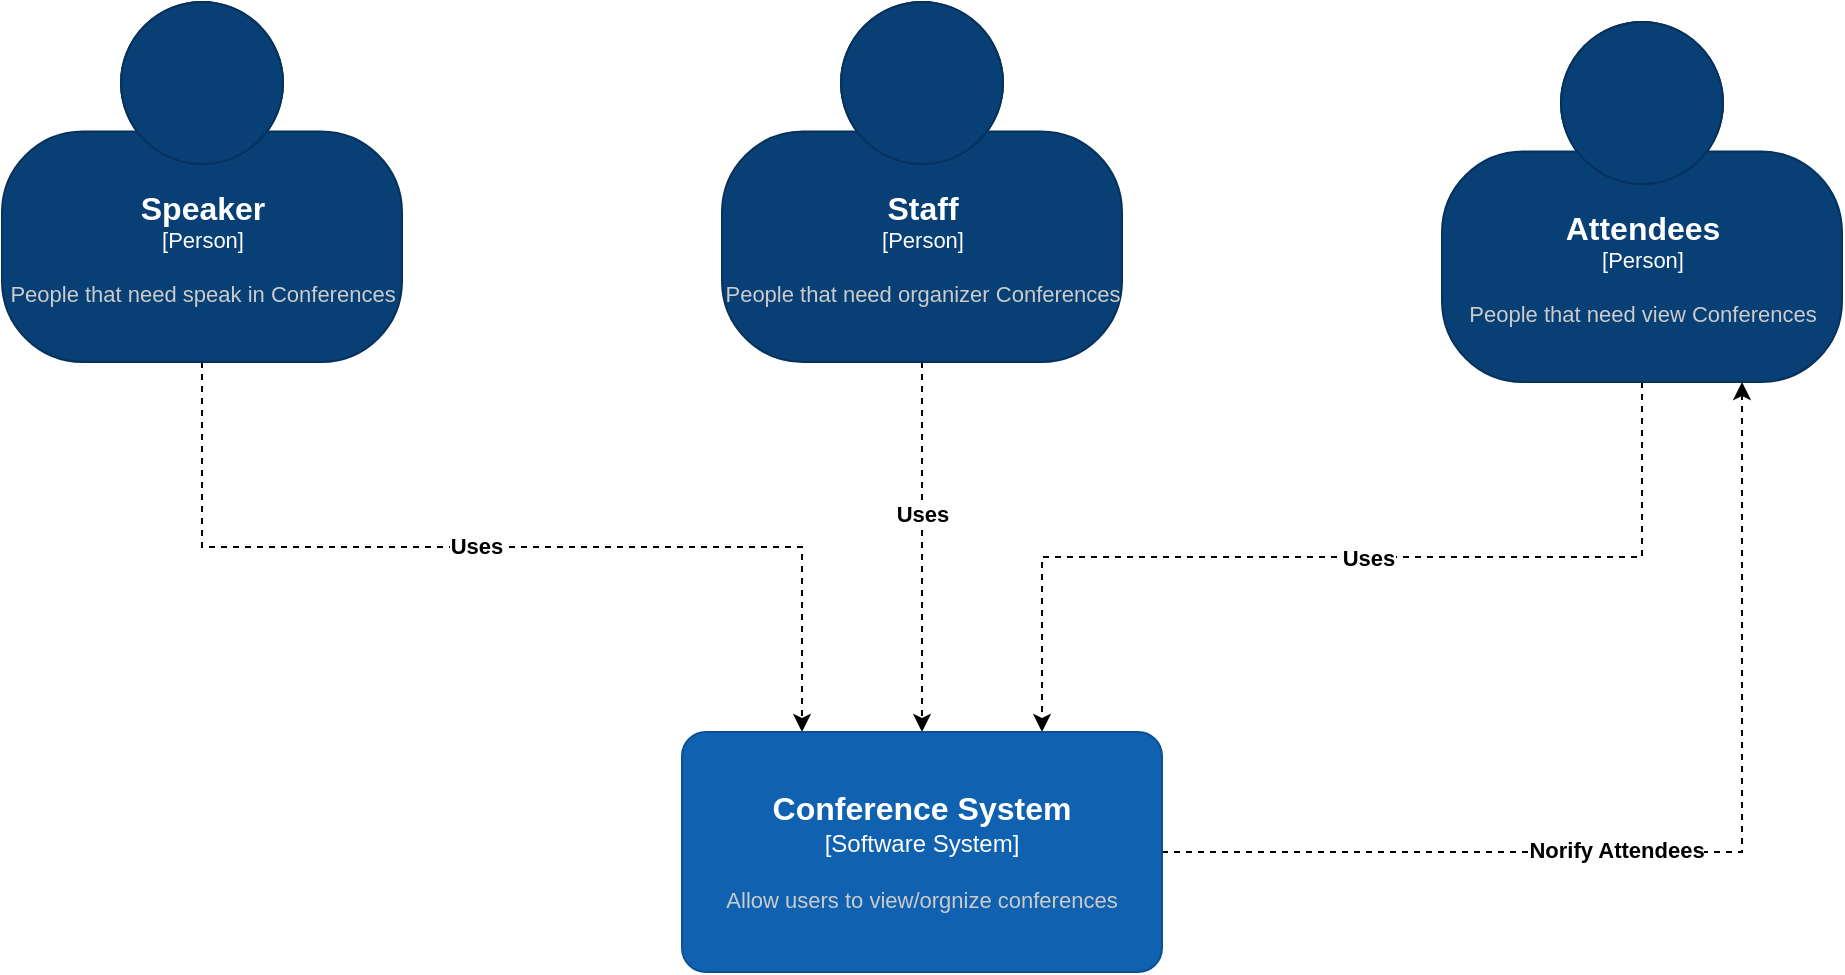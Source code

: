 <mxfile version="16.0.2" type="device" pages="5"><diagram id="4AdokF3TDslygBGq0Inj" name="C4 - Level 1 "><mxGraphModel dx="1102" dy="865" grid="1" gridSize="10" guides="1" tooltips="1" connect="1" arrows="1" fold="1" page="1" pageScale="1" pageWidth="827" pageHeight="1169" math="0" shadow="0"><root><mxCell id="znm8KyyV4-A9uPfl98YP-0"/><mxCell id="znm8KyyV4-A9uPfl98YP-1" parent="znm8KyyV4-A9uPfl98YP-0"/><mxCell id="6axEw0esQsERAtCTthF1-5" style="edgeStyle=orthogonalEdgeStyle;rounded=0;orthogonalLoop=1;jettySize=auto;html=1;exitX=0.5;exitY=1;exitDx=0;exitDy=0;exitPerimeter=0;entryX=0.25;entryY=0;entryDx=0;entryDy=0;entryPerimeter=0;dashed=1;" parent="znm8KyyV4-A9uPfl98YP-1" source="6axEw0esQsERAtCTthF1-0" target="6axEw0esQsERAtCTthF1-4" edge="1"><mxGeometry relative="1" as="geometry"/></mxCell><mxCell id="6axEw0esQsERAtCTthF1-11" value="Uses" style="edgeLabel;html=1;align=center;verticalAlign=middle;resizable=0;points=[];fontStyle=1" parent="6axEw0esQsERAtCTthF1-5" vertex="1" connectable="0"><mxGeometry x="-0.054" y="2" relative="1" as="geometry"><mxPoint y="1" as="offset"/></mxGeometry></mxCell><object placeholders="1" c4Name="Speaker" c4Type="Person" c4Description="People that need speak in Conferences" label="&lt;font style=&quot;font-size: 16px&quot;&gt;&lt;b&gt;%c4Name%&lt;/b&gt;&lt;/font&gt;&lt;div&gt;[%c4Type%]&lt;/div&gt;&lt;br&gt;&lt;div&gt;&lt;font style=&quot;font-size: 11px&quot;&gt;&lt;font color=&quot;#cccccc&quot;&gt;%c4Description%&lt;/font&gt;&lt;/div&gt;" id="6axEw0esQsERAtCTthF1-0"><mxCell style="html=1;fontSize=11;dashed=0;whitespace=wrap;fillColor=#083F75;strokeColor=#06315C;fontColor=#ffffff;shape=mxgraph.c4.person2;align=center;metaEdit=1;points=[[0.5,0,0],[1,0.5,0],[1,0.75,0],[0.75,1,0],[0.5,1,0],[0.25,1,0],[0,0.75,0],[0,0.5,0]];resizable=0;" parent="znm8KyyV4-A9uPfl98YP-1" vertex="1"><mxGeometry x="40" y="220" width="200" height="180" as="geometry"/></mxCell></object><mxCell id="6axEw0esQsERAtCTthF1-8" style="edgeStyle=orthogonalEdgeStyle;rounded=0;orthogonalLoop=1;jettySize=auto;html=1;exitX=0.5;exitY=1;exitDx=0;exitDy=0;exitPerimeter=0;dashed=1;" parent="znm8KyyV4-A9uPfl98YP-1" source="6axEw0esQsERAtCTthF1-1" target="6axEw0esQsERAtCTthF1-4" edge="1"><mxGeometry relative="1" as="geometry"/></mxCell><mxCell id="6axEw0esQsERAtCTthF1-12" value="Uses" style="edgeLabel;html=1;align=center;verticalAlign=middle;resizable=0;points=[];fontStyle=1" parent="6axEw0esQsERAtCTthF1-8" vertex="1" connectable="0"><mxGeometry x="-0.178" relative="1" as="geometry"><mxPoint as="offset"/></mxGeometry></mxCell><object placeholders="1" c4Name="Staff" c4Type="Person" c4Description="People that need organizer Conferences" label="&lt;font style=&quot;font-size: 16px&quot;&gt;&lt;b&gt;%c4Name%&lt;/b&gt;&lt;/font&gt;&lt;div&gt;[%c4Type%]&lt;/div&gt;&lt;br&gt;&lt;div&gt;&lt;font style=&quot;font-size: 11px&quot;&gt;&lt;font color=&quot;#cccccc&quot;&gt;%c4Description%&lt;/font&gt;&lt;/div&gt;" id="6axEw0esQsERAtCTthF1-1"><mxCell style="html=1;fontSize=11;dashed=0;whitespace=wrap;fillColor=#083F75;strokeColor=#06315C;fontColor=#ffffff;shape=mxgraph.c4.person2;align=center;metaEdit=1;points=[[0.5,0,0],[1,0.5,0],[1,0.75,0],[0.75,1,0],[0.5,1,0],[0.25,1,0],[0,0.75,0],[0,0.5,0]];resizable=0;" parent="znm8KyyV4-A9uPfl98YP-1" vertex="1"><mxGeometry x="400" y="220" width="200" height="180" as="geometry"/></mxCell></object><mxCell id="6axEw0esQsERAtCTthF1-9" style="edgeStyle=orthogonalEdgeStyle;rounded=0;orthogonalLoop=1;jettySize=auto;html=1;exitX=0.5;exitY=1;exitDx=0;exitDy=0;exitPerimeter=0;entryX=0.75;entryY=0;entryDx=0;entryDy=0;entryPerimeter=0;dashed=1;" parent="znm8KyyV4-A9uPfl98YP-1" source="6axEw0esQsERAtCTthF1-2" target="6axEw0esQsERAtCTthF1-4" edge="1"><mxGeometry relative="1" as="geometry"/></mxCell><mxCell id="6axEw0esQsERAtCTthF1-13" value="Uses" style="edgeLabel;html=1;align=center;verticalAlign=middle;resizable=0;points=[];fontStyle=1" parent="6axEw0esQsERAtCTthF1-9" vertex="1" connectable="0"><mxGeometry x="-0.051" relative="1" as="geometry"><mxPoint x="1" as="offset"/></mxGeometry></mxCell><object placeholders="1" c4Name="Attendees" c4Type="Person" c4Description="People that need view Conferences" label="&lt;font style=&quot;font-size: 16px&quot;&gt;&lt;b&gt;%c4Name%&lt;/b&gt;&lt;/font&gt;&lt;div&gt;[%c4Type%]&lt;/div&gt;&lt;br&gt;&lt;div&gt;&lt;font style=&quot;font-size: 11px&quot;&gt;&lt;font color=&quot;#cccccc&quot;&gt;%c4Description%&lt;/font&gt;&lt;/div&gt;" id="6axEw0esQsERAtCTthF1-2"><mxCell style="html=1;fontSize=11;dashed=0;whitespace=wrap;fillColor=#083F75;strokeColor=#06315C;fontColor=#ffffff;shape=mxgraph.c4.person2;align=center;metaEdit=1;points=[[0.5,0,0],[1,0.5,0],[1,0.75,0],[0.75,1,0],[0.5,1,0],[0.25,1,0],[0,0.75,0],[0,0.5,0]];resizable=0;" parent="znm8KyyV4-A9uPfl98YP-1" vertex="1"><mxGeometry x="760" y="230" width="200" height="180" as="geometry"/></mxCell></object><mxCell id="6axEw0esQsERAtCTthF1-10" style="edgeStyle=orthogonalEdgeStyle;rounded=0;orthogonalLoop=1;jettySize=auto;html=1;exitX=1;exitY=0.5;exitDx=0;exitDy=0;exitPerimeter=0;entryX=0.75;entryY=1;entryDx=0;entryDy=0;entryPerimeter=0;dashed=1;" parent="znm8KyyV4-A9uPfl98YP-1" source="6axEw0esQsERAtCTthF1-4" target="6axEw0esQsERAtCTthF1-2" edge="1"><mxGeometry relative="1" as="geometry"/></mxCell><mxCell id="6axEw0esQsERAtCTthF1-14" value="Norify Attendees" style="edgeLabel;html=1;align=center;verticalAlign=middle;resizable=0;points=[];fontStyle=1" parent="6axEw0esQsERAtCTthF1-10" vertex="1" connectable="0"><mxGeometry x="-0.135" y="1" relative="1" as="geometry"><mxPoint as="offset"/></mxGeometry></mxCell><object placeholders="1" c4Name="Conference System" c4Type="Software System" c4Description="Allow users to view/orgnize conferences" label="&lt;font style=&quot;font-size: 16px&quot;&gt;&lt;b&gt;%c4Name%&lt;/b&gt;&lt;/font&gt;&lt;div&gt;[%c4Type%]&lt;/div&gt;&lt;br&gt;&lt;div&gt;&lt;font style=&quot;font-size: 11px&quot;&gt;&lt;font color=&quot;#cccccc&quot;&gt;%c4Description%&lt;/font&gt;&lt;/div&gt;" id="6axEw0esQsERAtCTthF1-4"><mxCell style="rounded=1;whiteSpace=wrap;html=1;labelBackgroundColor=none;fillColor=#1061B0;fontColor=#ffffff;align=center;arcSize=10;strokeColor=#0D5091;metaEdit=1;resizable=0;points=[[0.25,0,0],[0.5,0,0],[0.75,0,0],[1,0.25,0],[1,0.5,0],[1,0.75,0],[0.75,1,0],[0.5,1,0],[0.25,1,0],[0,0.75,0],[0,0.5,0],[0,0.25,0]];" parent="znm8KyyV4-A9uPfl98YP-1" vertex="1"><mxGeometry x="380" y="585" width="240" height="120" as="geometry"/></mxCell></object></root></mxGraphModel></diagram><diagram id="l71dgSFPm-ij-nKy4Kc7" name="C4 - Level 2 with Gateway"><mxGraphModel dx="2062" dy="865" grid="1" gridSize="10" guides="1" tooltips="1" connect="1" arrows="1" fold="1" page="1" pageScale="1" pageWidth="827" pageHeight="1169" math="0" shadow="0"><root><mxCell id="0"/><mxCell id="1" parent="0"/><mxCell id="2gHyDHBT_Pqjxu8x2CEv-11" style="edgeStyle=orthogonalEdgeStyle;rounded=0;orthogonalLoop=1;jettySize=auto;html=1;exitX=0.5;exitY=1;exitDx=0;exitDy=0;exitPerimeter=0;entryX=0.25;entryY=0;entryDx=0;entryDy=0;entryPerimeter=0;dashed=1;" parent="1" source="nj-p-scMKYCvx6ZQH3mN-1" target="2gHyDHBT_Pqjxu8x2CEv-7" edge="1"><mxGeometry relative="1" as="geometry"><Array as="points"><mxPoint x="140" y="440"/><mxPoint x="250" y="440"/></Array></mxGeometry></mxCell><mxCell id="2gHyDHBT_Pqjxu8x2CEv-16" value="Uses - CRUD talks" style="edgeLabel;html=1;align=center;verticalAlign=middle;resizable=0;points=[];" parent="2gHyDHBT_Pqjxu8x2CEv-11" vertex="1" connectable="0"><mxGeometry x="-0.245" y="2" relative="1" as="geometry"><mxPoint as="offset"/></mxGeometry></mxCell><object placeholders="1" c4Name="Speaker" c4Type="Person" c4Description="People that need speak in Conferences" label="&lt;font style=&quot;font-size: 16px&quot;&gt;&lt;b&gt;%c4Name%&lt;/b&gt;&lt;/font&gt;&lt;div&gt;[%c4Type%]&lt;/div&gt;&lt;br&gt;&lt;div&gt;&lt;font style=&quot;font-size: 11px&quot;&gt;&lt;font color=&quot;#cccccc&quot;&gt;%c4Description%&lt;/font&gt;&lt;/div&gt;" id="nj-p-scMKYCvx6ZQH3mN-1"><mxCell style="html=1;fontSize=11;dashed=0;whitespace=wrap;fillColor=#083F75;strokeColor=#06315C;fontColor=#ffffff;shape=mxgraph.c4.person2;align=center;metaEdit=1;points=[[0.5,0,0],[1,0.5,0],[1,0.75,0],[0.75,1,0],[0.5,1,0],[0.25,1,0],[0,0.75,0],[0,0.5,0]];resizable=0;" parent="1" vertex="1"><mxGeometry x="40" y="220" width="200" height="180" as="geometry"/></mxCell></object><mxCell id="2gHyDHBT_Pqjxu8x2CEv-15" style="edgeStyle=orthogonalEdgeStyle;rounded=0;orthogonalLoop=1;jettySize=auto;html=1;exitX=0.5;exitY=1;exitDx=0;exitDy=0;exitPerimeter=0;entryX=0.5;entryY=0;entryDx=0;entryDy=0;entryPerimeter=0;dashed=1;" parent="1" source="mEvUSbQw0l36Q9-ljXYv-2" target="2gHyDHBT_Pqjxu8x2CEv-7" edge="1"><mxGeometry relative="1" as="geometry"><Array as="points"><mxPoint x="500" y="440"/><mxPoint x="310" y="440"/></Array></mxGeometry></mxCell><mxCell id="2gHyDHBT_Pqjxu8x2CEv-18" value="Uses - Notiffy schedule changes&amp;nbsp;" style="edgeLabel;html=1;align=center;verticalAlign=middle;resizable=0;points=[];" parent="2gHyDHBT_Pqjxu8x2CEv-15" vertex="1" connectable="0"><mxGeometry x="-0.066" y="-1" relative="1" as="geometry"><mxPoint as="offset"/></mxGeometry></mxCell><object placeholders="1" c4Name="Staff" c4Type="Person" c4Description="People that need organizer Conferences" label="&lt;font style=&quot;font-size: 16px&quot;&gt;&lt;b&gt;%c4Name%&lt;/b&gt;&lt;/font&gt;&lt;div&gt;[%c4Type%]&lt;/div&gt;&lt;br&gt;&lt;div&gt;&lt;font style=&quot;font-size: 11px&quot;&gt;&lt;font color=&quot;#cccccc&quot;&gt;%c4Description%&lt;/font&gt;&lt;/div&gt;" id="mEvUSbQw0l36Q9-ljXYv-2"><mxCell style="html=1;fontSize=11;dashed=0;whitespace=wrap;fillColor=#083F75;strokeColor=#06315C;fontColor=#ffffff;shape=mxgraph.c4.person2;align=center;metaEdit=1;points=[[0.5,0,0],[1,0.5,0],[1,0.75,0],[0.75,1,0],[0.5,1,0],[0.25,1,0],[0,0.75,0],[0,0.5,0]];resizable=0;" parent="1" vertex="1"><mxGeometry x="400" y="220" width="200" height="180" as="geometry"/></mxCell></object><mxCell id="2gHyDHBT_Pqjxu8x2CEv-21" style="edgeStyle=orthogonalEdgeStyle;rounded=0;orthogonalLoop=1;jettySize=auto;html=1;exitX=0.25;exitY=1;exitDx=0;exitDy=0;exitPerimeter=0;entryX=0.75;entryY=0;entryDx=0;entryDy=0;entryPerimeter=0;dashed=1;" parent="1" source="mEvUSbQw0l36Q9-ljXYv-3" target="2gHyDHBT_Pqjxu8x2CEv-7" edge="1"><mxGeometry relative="1" as="geometry"><Array as="points"><mxPoint x="770" y="450"/><mxPoint x="370" y="450"/></Array></mxGeometry></mxCell><mxCell id="2gHyDHBT_Pqjxu8x2CEv-22" value="Uses - Vote up/down&lt;br&gt;Evaluate System" style="edgeLabel;html=1;align=center;verticalAlign=middle;resizable=0;points=[];" parent="2gHyDHBT_Pqjxu8x2CEv-21" vertex="1" connectable="0"><mxGeometry x="-0.067" y="-1" relative="1" as="geometry"><mxPoint as="offset"/></mxGeometry></mxCell><mxCell id="2gHyDHBT_Pqjxu8x2CEv-23" style="edgeStyle=orthogonalEdgeStyle;rounded=0;orthogonalLoop=1;jettySize=auto;html=1;exitX=0.5;exitY=1;exitDx=0;exitDy=0;exitPerimeter=0;dashed=1;strokeColor=#FF0000;entryX=0.5;entryY=0;entryDx=0;entryDy=0;entryPerimeter=0;" parent="1" source="mEvUSbQw0l36Q9-ljXYv-3" target="2gHyDHBT_Pqjxu8x2CEv-9" edge="1"><mxGeometry relative="1" as="geometry"><Array as="points"><mxPoint x="820" y="460"/><mxPoint x="790" y="460"/></Array></mxGeometry></mxCell><mxCell id="2gHyDHBT_Pqjxu8x2CEv-40" value="&lt;div&gt;Uses - Vote up/down&lt;/div&gt;&lt;div&gt;Evaluate System&lt;/div&gt;" style="edgeLabel;html=1;align=center;verticalAlign=middle;resizable=0;points=[];" parent="2gHyDHBT_Pqjxu8x2CEv-23" vertex="1" connectable="0"><mxGeometry x="-0.221" y="1" relative="1" as="geometry"><mxPoint as="offset"/></mxGeometry></mxCell><object placeholders="1" c4Name="Attendees" c4Type="Person" c4Description="People that need view Conferences" label="&lt;font style=&quot;font-size: 16px&quot;&gt;&lt;b&gt;%c4Name%&lt;/b&gt;&lt;/font&gt;&lt;div&gt;[%c4Type%]&lt;/div&gt;&lt;br&gt;&lt;div&gt;&lt;font style=&quot;font-size: 11px&quot;&gt;&lt;font color=&quot;#cccccc&quot;&gt;%c4Description%&lt;/font&gt;&lt;/div&gt;" id="mEvUSbQw0l36Q9-ljXYv-3"><mxCell style="html=1;fontSize=11;dashed=0;whitespace=wrap;fillColor=#083F75;strokeColor=#06315C;fontColor=#ffffff;shape=mxgraph.c4.person2;align=center;metaEdit=1;points=[[0.5,0,0],[1,0.5,0],[1,0.75,0],[0.75,1,0],[0.5,1,0],[0.25,1,0],[0,0.75,0],[0,0.5,0]];resizable=0;" parent="1" vertex="1"><mxGeometry x="720" y="220" width="200" height="180" as="geometry"/></mxCell></object><object placeholders="1" c4Name="All Stuff, No Cruft" c4Type="SystemScopeBoundary" c4Application="Software System" label="&lt;font style=&quot;font-size: 16px&quot;&gt;&lt;b&gt;&lt;div style=&quot;text-align: left&quot;&gt;%c4Name%&lt;/div&gt;&lt;/b&gt;&lt;/font&gt;&lt;div style=&quot;text-align: left&quot;&gt;[%c4Application%]&lt;/div&gt;" id="2gHyDHBT_Pqjxu8x2CEv-3"><mxCell style="rounded=1;fontSize=11;whiteSpace=wrap;html=1;dashed=1;arcSize=20;fillColor=none;strokeColor=#666666;fontColor=#333333;labelBackgroundColor=none;align=left;verticalAlign=bottom;labelBorderColor=none;spacingTop=0;spacing=10;dashPattern=8 4;metaEdit=1;rotatable=0;perimeter=rectanglePerimeter;noLabel=0;labelPadding=0;allowArrows=0;connectable=0;expand=0;recursiveResize=0;editable=1;pointerEvents=0;absoluteArcSize=1;points=[[0.25,0,0],[0.5,0,0],[0.75,0,0],[1,0.25,0],[1,0.5,0],[1,0.75,0],[0.75,1,0],[0.5,1,0],[0.25,1,0],[0,0.75,0],[0,0.5,0],[0,0.25,0]];" parent="1" vertex="1"><mxGeometry x="20" y="480" width="1040" height="600" as="geometry"/></mxCell></object><mxCell id="2gHyDHBT_Pqjxu8x2CEv-25" style="edgeStyle=orthogonalEdgeStyle;rounded=0;orthogonalLoop=1;jettySize=auto;html=1;exitX=0.5;exitY=1;exitDx=0;exitDy=0;exitPerimeter=0;entryX=0.279;entryY=0;entryDx=0;entryDy=0;entryPerimeter=0;" parent="1" source="2gHyDHBT_Pqjxu8x2CEv-7" target="2gHyDHBT_Pqjxu8x2CEv-8" edge="1"><mxGeometry relative="1" as="geometry"/></mxCell><mxCell id="2gHyDHBT_Pqjxu8x2CEv-27" value="Rest - All Operations" style="edgeLabel;html=1;align=center;verticalAlign=middle;resizable=0;points=[];" parent="2gHyDHBT_Pqjxu8x2CEv-25" vertex="1" connectable="0"><mxGeometry x="-0.192" relative="1" as="geometry"><mxPoint as="offset"/></mxGeometry></mxCell><object placeholders="1" c4Name="Web Application" c4Type="Container" c4Technology="React" c4Description="Provides all of Conference functionality to customers via their web browser" label="&lt;font style=&quot;font-size: 16px&quot;&gt;&lt;b&gt;%c4Name%&lt;/b&gt;&lt;/font&gt;&lt;div&gt;[%c4Type%: %c4Technology%]&lt;/div&gt;&lt;br&gt;&lt;div&gt;&lt;font style=&quot;font-size: 11px&quot;&gt;&lt;font color=&quot;#E6E6E6&quot;&gt;%c4Description%&lt;/font&gt;&lt;/div&gt;" id="2gHyDHBT_Pqjxu8x2CEv-7"><mxCell style="rounded=1;whiteSpace=wrap;html=1;fontSize=11;labelBackgroundColor=none;fillColor=#23A2D9;fontColor=#ffffff;align=center;arcSize=10;strokeColor=#0E7DAD;metaEdit=1;resizable=0;points=[[0.25,0,0],[0.5,0,0],[0.75,0,0],[1,0.25,0],[1,0.5,0],[1,0.75,0],[0.75,1,0],[0.5,1,0],[0.25,1,0],[0,0.75,0],[0,0.5,0],[0,0.25,0]];" parent="1" vertex="1"><mxGeometry x="190" y="525" width="240" height="120" as="geometry"/></mxCell></object><mxCell id="nFoJSCAmbromeHhkvX39-2" style="edgeStyle=orthogonalEdgeStyle;rounded=0;orthogonalLoop=1;jettySize=auto;html=1;exitX=0.5;exitY=1;exitDx=0;exitDy=0;exitPerimeter=0;entryX=0.5;entryY=0;entryDx=0;entryDy=0;entryPerimeter=0;" edge="1" parent="1" source="2gHyDHBT_Pqjxu8x2CEv-8" target="nFoJSCAmbromeHhkvX39-1"><mxGeometry relative="1" as="geometry"/></mxCell><object placeholders="1" c4Name="API Gateway - Sensedia" c4Type="Container" c4Technology="API - Java SpringBoot" c4Description="Back for front application to provide resources to front-end applications" label="&lt;font style=&quot;font-size: 16px&quot;&gt;&lt;b&gt;%c4Name%&lt;/b&gt;&lt;/font&gt;&lt;div&gt;[%c4Type%: %c4Technology%]&lt;/div&gt;&lt;br&gt;&lt;div&gt;&lt;font style=&quot;font-size: 11px&quot;&gt;&lt;font color=&quot;#E6E6E6&quot;&gt;%c4Description%&lt;/font&gt;&lt;/div&gt;" id="2gHyDHBT_Pqjxu8x2CEv-8"><mxCell style="rounded=1;whiteSpace=wrap;html=1;fontSize=11;labelBackgroundColor=none;fillColor=#23A2D9;fontColor=#ffffff;align=center;arcSize=10;strokeColor=#0E7DAD;metaEdit=1;resizable=0;points=[[0.25,0,0],[0.5,0,0],[0.75,0,0],[1,0.25,0],[1,0.5,0],[1,0.75,0],[0.75,1,0],[0.5,1,0],[0.25,1,0],[0,0.75,0],[0,0.5,0],[0,0.25,0]];" parent="1" vertex="1"><mxGeometry x="390" y="710" width="240" height="120" as="geometry"/></mxCell></object><mxCell id="2gHyDHBT_Pqjxu8x2CEv-33" value="Rest - Limited Operations" style="edgeStyle=orthogonalEdgeStyle;rounded=0;orthogonalLoop=1;jettySize=auto;html=1;exitX=0.5;exitY=1;exitDx=0;exitDy=0;exitPerimeter=0;entryX=0.75;entryY=0;entryDx=0;entryDy=0;entryPerimeter=0;strokeColor=#FF0000;" parent="1" source="2gHyDHBT_Pqjxu8x2CEv-9" target="2gHyDHBT_Pqjxu8x2CEv-8" edge="1"><mxGeometry relative="1" as="geometry"><mxPoint x="750" y="700" as="targetPoint"/></mxGeometry></mxCell><object placeholders="1" c4Name="Mobile App" c4Type="Container" c4Technology="Xamarin" c4Description="Provides a limited subset of Conference functionality to customers via their mobile device" label="&lt;font style=&quot;font-size: 16px&quot;&gt;&lt;b&gt;%c4Name%&lt;/b&gt;&lt;/font&gt;&lt;div&gt;[%c4Type%: %c4Technology%]&lt;/div&gt;&lt;br&gt;&lt;div&gt;&lt;font style=&quot;font-size: 11px&quot;&gt;&lt;font color=&quot;#E6E6E6&quot;&gt;%c4Description%&lt;/font&gt;&lt;/div&gt;" id="2gHyDHBT_Pqjxu8x2CEv-9"><mxCell style="rounded=1;whiteSpace=wrap;html=1;fontSize=11;labelBackgroundColor=none;fillColor=#23A2D9;fontColor=#ffffff;align=center;arcSize=10;strokeColor=#0E7DAD;metaEdit=1;resizable=0;points=[[0.25,0,0],[0.5,0,0],[0.75,0,0],[1,0.25,0],[1,0.5,0],[1,0.75,0],[0.75,1,0],[0.5,1,0],[0.25,1,0],[0,0.75,0],[0,0.5,0],[0,0.25,0]];" parent="1" vertex="1"><mxGeometry x="670" y="530" width="240" height="120" as="geometry"/></mxCell></object><mxCell id="2gHyDHBT_Pqjxu8x2CEv-46" style="edgeStyle=orthogonalEdgeStyle;rounded=0;orthogonalLoop=1;jettySize=auto;html=1;entryX=1;entryY=0.75;entryDx=0;entryDy=0;entryPerimeter=0;strokeColor=#000000;exitX=1;exitY=0.5;exitDx=0;exitDy=0;exitPerimeter=0;dashed=1;" parent="1" source="nFoJSCAmbromeHhkvX39-1" target="mEvUSbQw0l36Q9-ljXYv-3" edge="1"><mxGeometry relative="1" as="geometry"><mxPoint x="770" y="930" as="sourcePoint"/><Array as="points"><mxPoint x="940" y="930"/><mxPoint x="940" y="355"/></Array></mxGeometry></mxCell><mxCell id="2gHyDHBT_Pqjxu8x2CEv-47" value="SMTP/Push Notification - Notify Attendees&amp;nbsp;" style="edgeLabel;html=1;align=center;verticalAlign=middle;resizable=0;points=[];" parent="2gHyDHBT_Pqjxu8x2CEv-46" vertex="1" connectable="0"><mxGeometry x="-0.276" y="-3" relative="1" as="geometry"><mxPoint y="-173" as="offset"/></mxGeometry></mxCell><mxCell id="nFoJSCAmbromeHhkvX39-4" value="Storage Data" style="edgeStyle=orthogonalEdgeStyle;rounded=0;orthogonalLoop=1;jettySize=auto;html=1;exitX=0;exitY=0.5;exitDx=0;exitDy=0;exitPerimeter=0;entryX=1;entryY=0.5;entryDx=0;entryDy=0;entryPerimeter=0;" edge="1" parent="1" source="nFoJSCAmbromeHhkvX39-1" target="nFoJSCAmbromeHhkvX39-3"><mxGeometry relative="1" as="geometry"/></mxCell><object placeholders="1" c4Name="Conferences Application" c4Type="Container" c4Technology="API - Java SpringBoot" c4Description="Back for front application to provide resources to front-end applications" label="&lt;font style=&quot;font-size: 16px&quot;&gt;&lt;b&gt;%c4Name%&lt;/b&gt;&lt;/font&gt;&lt;div&gt;[%c4Type%: %c4Technology%]&lt;/div&gt;&lt;br&gt;&lt;div&gt;&lt;font style=&quot;font-size: 11px&quot;&gt;&lt;font color=&quot;#E6E6E6&quot;&gt;%c4Description%&lt;/font&gt;&lt;/div&gt;" id="nFoJSCAmbromeHhkvX39-1"><mxCell style="rounded=1;whiteSpace=wrap;html=1;fontSize=11;labelBackgroundColor=none;fillColor=#23A2D9;fontColor=#ffffff;align=center;arcSize=10;strokeColor=#0E7DAD;metaEdit=1;resizable=0;points=[[0.25,0,0],[0.5,0,0],[0.75,0,0],[1,0.25,0],[1,0.5,0],[1,0.75,0],[0.75,1,0],[0.5,1,0],[0.25,1,0],[0,0.75,0],[0,0.5,0],[0,0.25,0]];" vertex="1" parent="1"><mxGeometry x="390" y="870" width="240" height="120" as="geometry"/></mxCell></object><object placeholders="1" c4Type="Database" c4Container="Container " c4Technology="MongoDB" c4Description="" label="&lt;font style=&quot;font-size: 16px&quot;&gt;&lt;b&gt;%c4Type%&lt;/font&gt;&lt;div&gt;[%c4Container%:&amp;nbsp;%c4Technology%]&lt;/div&gt;&lt;br&gt;&lt;div&gt;&lt;font style=&quot;font-size: 11px&quot;&gt;&lt;font color=&quot;#E6E6E6&quot;&gt;%c4Description%&lt;/font&gt;&lt;/div&gt;" id="nFoJSCAmbromeHhkvX39-3"><mxCell style="shape=cylinder3;size=15;whiteSpace=wrap;html=1;boundedLbl=1;rounded=0;labelBackgroundColor=none;fillColor=#23A2D9;fontSize=12;fontColor=#ffffff;align=center;strokeColor=#0E7DAD;metaEdit=1;points=[[0.5,0,0],[1,0.25,0],[1,0.5,0],[1,0.75,0],[0.5,1,0],[0,0.75,0],[0,0.5,0],[0,0.25,0]];resizable=0;" vertex="1" parent="1"><mxGeometry x="40" y="870" width="240" height="120" as="geometry"/></mxCell></object></root></mxGraphModel></diagram><diagram name="(Cópia) C4 - Level 2 with Gateway" id="Qxmn4NSKuTlv4YuwepHG"><mxGraphModel dx="1102" dy="865" grid="1" gridSize="10" guides="1" tooltips="1" connect="1" arrows="1" fold="1" page="1" pageScale="1" pageWidth="827" pageHeight="1169" math="0" shadow="0"><root><mxCell id="s7eJD8TafWwJZw9TcV8a-0"/><mxCell id="s7eJD8TafWwJZw9TcV8a-1" parent="s7eJD8TafWwJZw9TcV8a-0"/><mxCell id="s7eJD8TafWwJZw9TcV8a-2" style="edgeStyle=orthogonalEdgeStyle;rounded=0;orthogonalLoop=1;jettySize=auto;html=1;exitX=0.5;exitY=1;exitDx=0;exitDy=0;exitPerimeter=0;entryX=0.25;entryY=0;entryDx=0;entryDy=0;entryPerimeter=0;dashed=1;" edge="1" parent="s7eJD8TafWwJZw9TcV8a-1" source="s7eJD8TafWwJZw9TcV8a-4" target="s7eJD8TafWwJZw9TcV8a-19"><mxGeometry relative="1" as="geometry"><Array as="points"><mxPoint x="140" y="440"/><mxPoint x="250" y="440"/></Array></mxGeometry></mxCell><mxCell id="s7eJD8TafWwJZw9TcV8a-3" value="Uses - CRUD talks" style="edgeLabel;html=1;align=center;verticalAlign=middle;resizable=0;points=[];" vertex="1" connectable="0" parent="s7eJD8TafWwJZw9TcV8a-2"><mxGeometry x="-0.245" y="2" relative="1" as="geometry"><mxPoint as="offset"/></mxGeometry></mxCell><object placeholders="1" c4Name="Speaker" c4Type="Person" c4Description="People that need speak in Conferences" label="&lt;font style=&quot;font-size: 16px&quot;&gt;&lt;b&gt;%c4Name%&lt;/b&gt;&lt;/font&gt;&lt;div&gt;[%c4Type%]&lt;/div&gt;&lt;br&gt;&lt;div&gt;&lt;font style=&quot;font-size: 11px&quot;&gt;&lt;font color=&quot;#cccccc&quot;&gt;%c4Description%&lt;/font&gt;&lt;/div&gt;" id="s7eJD8TafWwJZw9TcV8a-4"><mxCell style="html=1;fontSize=11;dashed=0;whitespace=wrap;fillColor=#083F75;strokeColor=#06315C;fontColor=#ffffff;shape=mxgraph.c4.person2;align=center;metaEdit=1;points=[[0.5,0,0],[1,0.5,0],[1,0.75,0],[0.75,1,0],[0.5,1,0],[0.25,1,0],[0,0.75,0],[0,0.5,0]];resizable=0;" vertex="1" parent="s7eJD8TafWwJZw9TcV8a-1"><mxGeometry x="40" y="220" width="200" height="180" as="geometry"/></mxCell></object><mxCell id="s7eJD8TafWwJZw9TcV8a-5" style="edgeStyle=orthogonalEdgeStyle;rounded=0;orthogonalLoop=1;jettySize=auto;html=1;exitX=0.5;exitY=1;exitDx=0;exitDy=0;exitPerimeter=0;entryX=0.5;entryY=0;entryDx=0;entryDy=0;entryPerimeter=0;dashed=1;" edge="1" parent="s7eJD8TafWwJZw9TcV8a-1" source="s7eJD8TafWwJZw9TcV8a-7" target="s7eJD8TafWwJZw9TcV8a-19"><mxGeometry relative="1" as="geometry"><Array as="points"><mxPoint x="500" y="440"/><mxPoint x="310" y="440"/></Array></mxGeometry></mxCell><mxCell id="s7eJD8TafWwJZw9TcV8a-6" value="Uses - Notiffy schedule changes&amp;nbsp;" style="edgeLabel;html=1;align=center;verticalAlign=middle;resizable=0;points=[];" vertex="1" connectable="0" parent="s7eJD8TafWwJZw9TcV8a-5"><mxGeometry x="-0.066" y="-1" relative="1" as="geometry"><mxPoint as="offset"/></mxGeometry></mxCell><object placeholders="1" c4Name="Staff" c4Type="Person" c4Description="People that need organizer Conferences" label="&lt;font style=&quot;font-size: 16px&quot;&gt;&lt;b&gt;%c4Name%&lt;/b&gt;&lt;/font&gt;&lt;div&gt;[%c4Type%]&lt;/div&gt;&lt;br&gt;&lt;div&gt;&lt;font style=&quot;font-size: 11px&quot;&gt;&lt;font color=&quot;#cccccc&quot;&gt;%c4Description%&lt;/font&gt;&lt;/div&gt;" id="s7eJD8TafWwJZw9TcV8a-7"><mxCell style="html=1;fontSize=11;dashed=0;whitespace=wrap;fillColor=#083F75;strokeColor=#06315C;fontColor=#ffffff;shape=mxgraph.c4.person2;align=center;metaEdit=1;points=[[0.5,0,0],[1,0.5,0],[1,0.75,0],[0.75,1,0],[0.5,1,0],[0.25,1,0],[0,0.75,0],[0,0.5,0]];resizable=0;" vertex="1" parent="s7eJD8TafWwJZw9TcV8a-1"><mxGeometry x="400" y="220" width="200" height="180" as="geometry"/></mxCell></object><mxCell id="s7eJD8TafWwJZw9TcV8a-8" style="edgeStyle=orthogonalEdgeStyle;rounded=0;orthogonalLoop=1;jettySize=auto;html=1;exitX=0.25;exitY=1;exitDx=0;exitDy=0;exitPerimeter=0;entryX=0.75;entryY=0;entryDx=0;entryDy=0;entryPerimeter=0;dashed=1;" edge="1" parent="s7eJD8TafWwJZw9TcV8a-1" source="s7eJD8TafWwJZw9TcV8a-12" target="s7eJD8TafWwJZw9TcV8a-19"><mxGeometry relative="1" as="geometry"><Array as="points"><mxPoint x="770" y="450"/><mxPoint x="370" y="450"/></Array></mxGeometry></mxCell><mxCell id="s7eJD8TafWwJZw9TcV8a-9" value="Uses - Vote up/down&lt;br&gt;Evaluate System" style="edgeLabel;html=1;align=center;verticalAlign=middle;resizable=0;points=[];" vertex="1" connectable="0" parent="s7eJD8TafWwJZw9TcV8a-8"><mxGeometry x="-0.067" y="-1" relative="1" as="geometry"><mxPoint as="offset"/></mxGeometry></mxCell><mxCell id="s7eJD8TafWwJZw9TcV8a-10" style="edgeStyle=orthogonalEdgeStyle;rounded=0;orthogonalLoop=1;jettySize=auto;html=1;exitX=0.5;exitY=1;exitDx=0;exitDy=0;exitPerimeter=0;dashed=1;strokeColor=#FF0000;" edge="1" parent="s7eJD8TafWwJZw9TcV8a-1" source="s7eJD8TafWwJZw9TcV8a-12" target="s7eJD8TafWwJZw9TcV8a-26"><mxGeometry relative="1" as="geometry"><Array as="points"><mxPoint x="820" y="460"/><mxPoint x="750" y="460"/></Array></mxGeometry></mxCell><mxCell id="s7eJD8TafWwJZw9TcV8a-11" value="&lt;div&gt;Uses - Vote up/down&lt;/div&gt;&lt;div&gt;Evaluate System&lt;/div&gt;" style="edgeLabel;html=1;align=center;verticalAlign=middle;resizable=0;points=[];" vertex="1" connectable="0" parent="s7eJD8TafWwJZw9TcV8a-10"><mxGeometry x="-0.221" y="1" relative="1" as="geometry"><mxPoint as="offset"/></mxGeometry></mxCell><object placeholders="1" c4Name="Attendees" c4Type="Person" c4Description="People that need view Conferences" label="&lt;font style=&quot;font-size: 16px&quot;&gt;&lt;b&gt;%c4Name%&lt;/b&gt;&lt;/font&gt;&lt;div&gt;[%c4Type%]&lt;/div&gt;&lt;br&gt;&lt;div&gt;&lt;font style=&quot;font-size: 11px&quot;&gt;&lt;font color=&quot;#cccccc&quot;&gt;%c4Description%&lt;/font&gt;&lt;/div&gt;" id="s7eJD8TafWwJZw9TcV8a-12"><mxCell style="html=1;fontSize=11;dashed=0;whitespace=wrap;fillColor=#083F75;strokeColor=#06315C;fontColor=#ffffff;shape=mxgraph.c4.person2;align=center;metaEdit=1;points=[[0.5,0,0],[1,0.5,0],[1,0.75,0],[0.75,1,0],[0.5,1,0],[0.25,1,0],[0,0.75,0],[0,0.5,0]];resizable=0;" vertex="1" parent="s7eJD8TafWwJZw9TcV8a-1"><mxGeometry x="720" y="220" width="200" height="180" as="geometry"/></mxCell></object><object placeholders="1" c4Name="All Stuff, No Cruft" c4Type="SystemScopeBoundary" c4Application="Software System" label="&lt;font style=&quot;font-size: 16px&quot;&gt;&lt;b&gt;&lt;div style=&quot;text-align: left&quot;&gt;%c4Name%&lt;/div&gt;&lt;/b&gt;&lt;/font&gt;&lt;div style=&quot;text-align: left&quot;&gt;[%c4Application%]&lt;/div&gt;" id="s7eJD8TafWwJZw9TcV8a-13"><mxCell style="rounded=1;fontSize=11;whiteSpace=wrap;html=1;dashed=1;arcSize=20;fillColor=none;strokeColor=#666666;fontColor=#333333;labelBackgroundColor=none;align=left;verticalAlign=bottom;labelBorderColor=none;spacingTop=0;spacing=10;dashPattern=8 4;metaEdit=1;rotatable=0;perimeter=rectanglePerimeter;noLabel=0;labelPadding=0;allowArrows=0;connectable=0;expand=0;recursiveResize=0;editable=1;pointerEvents=0;absoluteArcSize=1;points=[[0.25,0,0],[0.5,0,0],[0.75,0,0],[1,0.25,0],[1,0.5,0],[1,0.75,0],[0.75,1,0],[0.5,1,0],[0.25,1,0],[0,0.75,0],[0,0.5,0],[0,0.25,0]];" vertex="1" parent="s7eJD8TafWwJZw9TcV8a-1"><mxGeometry x="20" y="480" width="1130" height="760" as="geometry"/></mxCell></object><mxCell id="s7eJD8TafWwJZw9TcV8a-14" style="edgeStyle=orthogonalEdgeStyle;rounded=0;orthogonalLoop=1;jettySize=auto;html=1;exitX=0.5;exitY=1;exitDx=0;exitDy=0;exitPerimeter=0;entryX=0;entryY=0.5;entryDx=0;entryDy=0;entryPerimeter=0;strokeColor=#000000;" edge="1" parent="s7eJD8TafWwJZw9TcV8a-1" source="s7eJD8TafWwJZw9TcV8a-16" target="s7eJD8TafWwJZw9TcV8a-28"><mxGeometry relative="1" as="geometry"/></mxCell><mxCell id="s7eJD8TafWwJZw9TcV8a-15" value="Rest - CRUD schedules" style="edgeLabel;html=1;align=center;verticalAlign=middle;resizable=0;points=[];" vertex="1" connectable="0" parent="s7eJD8TafWwJZw9TcV8a-14"><mxGeometry x="-0.574" y="-1" relative="1" as="geometry"><mxPoint as="offset"/></mxGeometry></mxCell><object placeholders="1" c4Name="talk-ms" c4Type="Container" c4Technology="API - Java SpringBoot" c4Description="Allows Speakers to manage talks and Attendees to vote up/down according to interest" label="&lt;font style=&quot;font-size: 16px&quot;&gt;&lt;b&gt;%c4Name%&lt;/b&gt;&lt;/font&gt;&lt;div&gt;[%c4Type%: %c4Technology%]&lt;/div&gt;&lt;br&gt;&lt;div&gt;&lt;font style=&quot;font-size: 11px&quot;&gt;&lt;font color=&quot;#E6E6E6&quot;&gt;%c4Description%&lt;/font&gt;&lt;/div&gt;" id="s7eJD8TafWwJZw9TcV8a-16"><mxCell style="rounded=1;whiteSpace=wrap;html=1;fontSize=11;labelBackgroundColor=none;fillColor=#23A2D9;fontColor=#ffffff;align=center;arcSize=10;strokeColor=#0E7DAD;metaEdit=1;resizable=0;points=[[0.25,0,0],[0.5,0,0],[0.75,0,0],[1,0.25,0],[1,0.5,0],[1,0.75,0],[0.75,1,0],[0.5,1,0],[0.25,1,0],[0,0.75,0],[0,0.5,0],[0,0.25,0]];" vertex="1" parent="s7eJD8TafWwJZw9TcV8a-1"><mxGeometry x="190" y="900" width="240" height="120" as="geometry"/></mxCell></object><mxCell id="s7eJD8TafWwJZw9TcV8a-17" style="edgeStyle=orthogonalEdgeStyle;rounded=0;orthogonalLoop=1;jettySize=auto;html=1;exitX=0.5;exitY=1;exitDx=0;exitDy=0;exitPerimeter=0;entryX=0.5;entryY=0;entryDx=0;entryDy=0;entryPerimeter=0;" edge="1" parent="s7eJD8TafWwJZw9TcV8a-1" source="s7eJD8TafWwJZw9TcV8a-19" target="s7eJD8TafWwJZw9TcV8a-24"><mxGeometry relative="1" as="geometry"/></mxCell><mxCell id="s7eJD8TafWwJZw9TcV8a-18" value="Rest - All Operations" style="edgeLabel;html=1;align=center;verticalAlign=middle;resizable=0;points=[];" vertex="1" connectable="0" parent="s7eJD8TafWwJZw9TcV8a-17"><mxGeometry x="-0.192" relative="1" as="geometry"><mxPoint as="offset"/></mxGeometry></mxCell><object placeholders="1" c4Name="Web Application" c4Type="Container" c4Technology="React" c4Description="Provides all of Conference functionality to customers via their web browser" label="&lt;font style=&quot;font-size: 16px&quot;&gt;&lt;b&gt;%c4Name%&lt;/b&gt;&lt;/font&gt;&lt;div&gt;[%c4Type%: %c4Technology%]&lt;/div&gt;&lt;br&gt;&lt;div&gt;&lt;font style=&quot;font-size: 11px&quot;&gt;&lt;font color=&quot;#E6E6E6&quot;&gt;%c4Description%&lt;/font&gt;&lt;/div&gt;" id="s7eJD8TafWwJZw9TcV8a-19"><mxCell style="rounded=1;whiteSpace=wrap;html=1;fontSize=11;labelBackgroundColor=none;fillColor=#23A2D9;fontColor=#ffffff;align=center;arcSize=10;strokeColor=#0E7DAD;metaEdit=1;resizable=0;points=[[0.25,0,0],[0.5,0,0],[0.75,0,0],[1,0.25,0],[1,0.5,0],[1,0.75,0],[0.75,1,0],[0.5,1,0],[0.25,1,0],[0,0.75,0],[0,0.5,0],[0,0.25,0]];" vertex="1" parent="s7eJD8TafWwJZw9TcV8a-1"><mxGeometry x="190" y="525" width="240" height="120" as="geometry"/></mxCell></object><mxCell id="s7eJD8TafWwJZw9TcV8a-20" style="edgeStyle=orthogonalEdgeStyle;rounded=0;orthogonalLoop=1;jettySize=auto;html=1;exitX=1;exitY=0.5;exitDx=0;exitDy=0;exitPerimeter=0;entryX=0;entryY=0.25;entryDx=0;entryDy=0;entryPerimeter=0;" edge="1" parent="s7eJD8TafWwJZw9TcV8a-1" source="s7eJD8TafWwJZw9TcV8a-24" target="s7eJD8TafWwJZw9TcV8a-32"><mxGeometry relative="1" as="geometry"/></mxCell><mxCell id="s7eJD8TafWwJZw9TcV8a-21" value="Rest - Evaluate System" style="edgeLabel;html=1;align=center;verticalAlign=middle;resizable=0;points=[];" vertex="1" connectable="0" parent="s7eJD8TafWwJZw9TcV8a-20"><mxGeometry x="0.072" y="1" relative="1" as="geometry"><mxPoint as="offset"/></mxGeometry></mxCell><mxCell id="s7eJD8TafWwJZw9TcV8a-22" style="edgeStyle=orthogonalEdgeStyle;rounded=0;orthogonalLoop=1;jettySize=auto;html=1;exitX=0.5;exitY=1;exitDx=0;exitDy=0;exitPerimeter=0;strokeColor=#000000;" edge="1" parent="s7eJD8TafWwJZw9TcV8a-1" source="s7eJD8TafWwJZw9TcV8a-24" target="s7eJD8TafWwJZw9TcV8a-16"><mxGeometry relative="1" as="geometry"/></mxCell><mxCell id="s7eJD8TafWwJZw9TcV8a-23" value="Rest - CRUD talks&lt;br&gt;Vote up/down" style="edgeLabel;html=1;align=center;verticalAlign=middle;resizable=0;points=[];" vertex="1" connectable="0" parent="s7eJD8TafWwJZw9TcV8a-22"><mxGeometry x="-0.254" relative="1" as="geometry"><mxPoint as="offset"/></mxGeometry></mxCell><object placeholders="1" c4Name="API Gateway - Sensedia" c4Type="Container" c4Technology="API - Java SpringBoot" c4Description="Back for front application to provide resources to front-end applications" label="&lt;font style=&quot;font-size: 16px&quot;&gt;&lt;b&gt;%c4Name%&lt;/b&gt;&lt;/font&gt;&lt;div&gt;[%c4Type%: %c4Technology%]&lt;/div&gt;&lt;br&gt;&lt;div&gt;&lt;font style=&quot;font-size: 11px&quot;&gt;&lt;font color=&quot;#E6E6E6&quot;&gt;%c4Description%&lt;/font&gt;&lt;/div&gt;" id="s7eJD8TafWwJZw9TcV8a-24"><mxCell style="rounded=1;whiteSpace=wrap;html=1;fontSize=11;labelBackgroundColor=none;fillColor=#23A2D9;fontColor=#ffffff;align=center;arcSize=10;strokeColor=#0E7DAD;metaEdit=1;resizable=0;points=[[0.25,0,0],[0.5,0,0],[0.75,0,0],[1,0.25,0],[1,0.5,0],[1,0.75,0],[0.75,1,0],[0.5,1,0],[0.25,1,0],[0,0.75,0],[0,0.5,0],[0,0.25,0]];" vertex="1" parent="s7eJD8TafWwJZw9TcV8a-1"><mxGeometry x="190" y="700" width="240" height="120" as="geometry"/></mxCell></object><mxCell id="s7eJD8TafWwJZw9TcV8a-25" value="Rest - Limited Operations" style="edgeStyle=orthogonalEdgeStyle;rounded=0;orthogonalLoop=1;jettySize=auto;html=1;exitX=0.5;exitY=1;exitDx=0;exitDy=0;exitPerimeter=0;entryX=0.5;entryY=0;entryDx=0;entryDy=0;entryPerimeter=0;strokeColor=#FF0000;" edge="1" parent="s7eJD8TafWwJZw9TcV8a-1" source="s7eJD8TafWwJZw9TcV8a-26" target="s7eJD8TafWwJZw9TcV8a-36"><mxGeometry relative="1" as="geometry"/></mxCell><object placeholders="1" c4Name="Mobile App" c4Type="Container" c4Technology="Xamarin" c4Description="Provides a limited subset of Conference functionality to customers via their mobile device" label="&lt;font style=&quot;font-size: 16px&quot;&gt;&lt;b&gt;%c4Name%&lt;/b&gt;&lt;/font&gt;&lt;div&gt;[%c4Type%: %c4Technology%]&lt;/div&gt;&lt;br&gt;&lt;div&gt;&lt;font style=&quot;font-size: 11px&quot;&gt;&lt;font color=&quot;#E6E6E6&quot;&gt;%c4Description%&lt;/font&gt;&lt;/div&gt;" id="s7eJD8TafWwJZw9TcV8a-26"><mxCell style="rounded=1;whiteSpace=wrap;html=1;fontSize=11;labelBackgroundColor=none;fillColor=#23A2D9;fontColor=#ffffff;align=center;arcSize=10;strokeColor=#0E7DAD;metaEdit=1;resizable=0;points=[[0.25,0,0],[0.5,0,0],[0.75,0,0],[1,0.25,0],[1,0.5,0],[1,0.75,0],[0.75,1,0],[0.5,1,0],[0.25,1,0],[0,0.75,0],[0,0.5,0],[0,0.25,0]];" vertex="1" parent="s7eJD8TafWwJZw9TcV8a-1"><mxGeometry x="630" y="525" width="240" height="120" as="geometry"/></mxCell></object><mxCell id="s7eJD8TafWwJZw9TcV8a-27" value="Amqp - Publish" style="edgeStyle=orthogonalEdgeStyle;rounded=0;orthogonalLoop=1;jettySize=auto;html=1;exitX=1;exitY=0.5;exitDx=0;exitDy=0;exitPerimeter=0;entryX=0.5;entryY=1;entryDx=0;entryDy=0;entryPerimeter=0;" edge="1" parent="s7eJD8TafWwJZw9TcV8a-1" source="s7eJD8TafWwJZw9TcV8a-28" target="s7eJD8TafWwJZw9TcV8a-39"><mxGeometry relative="1" as="geometry"/></mxCell><object placeholders="1" c4Name="speak-schedule-ms" c4Type="Container" c4Technology="API - Java SpringBoot" c4Description="Schedule Talks" label="&lt;font style=&quot;font-size: 16px&quot;&gt;&lt;b&gt;%c4Name%&lt;/b&gt;&lt;/font&gt;&lt;div&gt;[%c4Type%: %c4Technology%]&lt;/div&gt;&lt;br&gt;&lt;div&gt;&lt;font style=&quot;font-size: 11px&quot;&gt;&lt;font color=&quot;#E6E6E6&quot;&gt;%c4Description%&lt;/font&gt;&lt;/div&gt;" id="s7eJD8TafWwJZw9TcV8a-28"><mxCell style="rounded=1;whiteSpace=wrap;html=1;fontSize=11;labelBackgroundColor=none;fillColor=#23A2D9;fontColor=#ffffff;align=center;arcSize=10;strokeColor=#0E7DAD;metaEdit=1;resizable=0;points=[[0.25,0,0],[0.5,0,0],[0.75,0,0],[1,0.25,0],[1,0.5,0],[1,0.75,0],[0.75,1,0],[0.5,1,0],[0.25,1,0],[0,0.75,0],[0,0.5,0],[0,0.25,0]];" vertex="1" parent="s7eJD8TafWwJZw9TcV8a-1"><mxGeometry x="330" y="1100" width="240" height="120" as="geometry"/></mxCell></object><mxCell id="s7eJD8TafWwJZw9TcV8a-29" style="edgeStyle=orthogonalEdgeStyle;rounded=0;orthogonalLoop=1;jettySize=auto;html=1;exitX=0.5;exitY=0;exitDx=0;exitDy=0;exitPerimeter=0;entryX=1;entryY=0.75;entryDx=0;entryDy=0;entryPerimeter=0;strokeColor=#000000;" edge="1" parent="s7eJD8TafWwJZw9TcV8a-1" source="s7eJD8TafWwJZw9TcV8a-31" target="s7eJD8TafWwJZw9TcV8a-12"><mxGeometry relative="1" as="geometry"/></mxCell><mxCell id="s7eJD8TafWwJZw9TcV8a-30" value="SMTP/Push Notification - Notify Attendees&amp;nbsp;" style="edgeLabel;html=1;align=center;verticalAlign=middle;resizable=0;points=[];" vertex="1" connectable="0" parent="s7eJD8TafWwJZw9TcV8a-29"><mxGeometry x="-0.276" y="-3" relative="1" as="geometry"><mxPoint as="offset"/></mxGeometry></mxCell><object placeholders="1" c4Name="notify-ms" c4Type="Container" c4Technology="API - Java SpringBoot" c4Description="Notify Attendees" label="&lt;font style=&quot;font-size: 16px&quot;&gt;&lt;b&gt;%c4Name%&lt;/b&gt;&lt;/font&gt;&lt;div&gt;[%c4Type%: %c4Technology%]&lt;/div&gt;&lt;br&gt;&lt;div&gt;&lt;font style=&quot;font-size: 11px&quot;&gt;&lt;font color=&quot;#E6E6E6&quot;&gt;%c4Description%&lt;/font&gt;&lt;/div&gt;" id="s7eJD8TafWwJZw9TcV8a-31"><mxCell style="rounded=1;whiteSpace=wrap;html=1;fontSize=11;labelBackgroundColor=none;fillColor=#23A2D9;fontColor=#ffffff;align=center;arcSize=10;strokeColor=#0E7DAD;metaEdit=1;resizable=0;points=[[0.25,0,0],[0.5,0,0],[0.75,0,0],[1,0.25,0],[1,0.5,0],[1,0.75,0],[0.75,1,0],[0.5,1,0],[0.25,1,0],[0,0.75,0],[0,0.5,0],[0,0.25,0]];" vertex="1" parent="s7eJD8TafWwJZw9TcV8a-1"><mxGeometry x="890" y="970" width="240" height="120" as="geometry"/></mxCell></object><object placeholders="1" c4Name="evaluate-system-ms" c4Type="Container" c4Technology="API - Java SpringBoot" c4Description="Notify Attendees" label="&lt;font style=&quot;font-size: 16px&quot;&gt;&lt;b&gt;%c4Name%&lt;/b&gt;&lt;/font&gt;&lt;div&gt;[%c4Type%: %c4Technology%]&lt;/div&gt;&lt;br&gt;&lt;div&gt;&lt;font style=&quot;font-size: 11px&quot;&gt;&lt;font color=&quot;#E6E6E6&quot;&gt;%c4Description%&lt;/font&gt;&lt;/div&gt;" id="s7eJD8TafWwJZw9TcV8a-32"><mxCell style="rounded=1;whiteSpace=wrap;html=1;fontSize=11;labelBackgroundColor=none;fillColor=#23A2D9;fontColor=#ffffff;align=center;arcSize=10;strokeColor=#0E7DAD;metaEdit=1;resizable=0;points=[[0.25,0,0],[0.5,0,0],[0.75,0,0],[1,0.25,0],[1,0.5,0],[1,0.75,0],[0.75,1,0],[0.5,1,0],[0.25,1,0],[0,0.75,0],[0,0.5,0],[0,0.25,0]];" vertex="1" parent="s7eJD8TafWwJZw9TcV8a-1"><mxGeometry x="630" y="870" width="240" height="120" as="geometry"/></mxCell></object><mxCell id="s7eJD8TafWwJZw9TcV8a-33" value="Rest - Evaluate System" style="edgeStyle=orthogonalEdgeStyle;rounded=0;orthogonalLoop=1;jettySize=auto;html=1;exitX=0.5;exitY=1;exitDx=0;exitDy=0;exitPerimeter=0;strokeColor=#FF0000;" edge="1" parent="s7eJD8TafWwJZw9TcV8a-1" source="s7eJD8TafWwJZw9TcV8a-36" target="s7eJD8TafWwJZw9TcV8a-32"><mxGeometry relative="1" as="geometry"/></mxCell><mxCell id="s7eJD8TafWwJZw9TcV8a-34" style="edgeStyle=orthogonalEdgeStyle;rounded=0;orthogonalLoop=1;jettySize=auto;html=1;exitX=0;exitY=0.5;exitDx=0;exitDy=0;exitPerimeter=0;entryX=1;entryY=0.5;entryDx=0;entryDy=0;entryPerimeter=0;strokeColor=#FF0000;" edge="1" parent="s7eJD8TafWwJZw9TcV8a-1" source="s7eJD8TafWwJZw9TcV8a-36" target="s7eJD8TafWwJZw9TcV8a-16"><mxGeometry relative="1" as="geometry"><Array as="points"><mxPoint x="550" y="760"/><mxPoint x="550" y="960"/></Array></mxGeometry></mxCell><mxCell id="s7eJD8TafWwJZw9TcV8a-35" value="Rest - Vote up/down" style="edgeLabel;html=1;align=center;verticalAlign=middle;resizable=0;points=[];" vertex="1" connectable="0" parent="s7eJD8TafWwJZw9TcV8a-34"><mxGeometry x="0.299" y="2" relative="1" as="geometry"><mxPoint as="offset"/></mxGeometry></mxCell><object placeholders="1" c4Name="API Gateway - Sensedia" c4Type="Container" c4Technology="API - Java SpringBoot" c4Description="Back for front application to provide resources to front-end applications" label="&lt;font style=&quot;font-size: 16px&quot;&gt;&lt;b&gt;%c4Name%&lt;/b&gt;&lt;/font&gt;&lt;div&gt;[%c4Type%: %c4Technology%]&lt;/div&gt;&lt;br&gt;&lt;div&gt;&lt;font style=&quot;font-size: 11px&quot;&gt;&lt;font color=&quot;#E6E6E6&quot;&gt;%c4Description%&lt;/font&gt;&lt;/div&gt;" id="s7eJD8TafWwJZw9TcV8a-36"><mxCell style="rounded=1;whiteSpace=wrap;html=1;fontSize=11;labelBackgroundColor=none;fillColor=#23A2D9;fontColor=#ffffff;align=center;arcSize=10;strokeColor=#0E7DAD;metaEdit=1;resizable=0;points=[[0.25,0,0],[0.5,0,0],[0.75,0,0],[1,0.25,0],[1,0.5,0],[1,0.75,0],[0.75,1,0],[0.5,1,0],[0.25,1,0],[0,0.75,0],[0,0.5,0],[0,0.25,0]];" vertex="1" parent="s7eJD8TafWwJZw9TcV8a-1"><mxGeometry x="630" y="700" width="240" height="120" as="geometry"/></mxCell></object><mxCell id="s7eJD8TafWwJZw9TcV8a-37" style="edgeStyle=orthogonalEdgeStyle;rounded=0;orthogonalLoop=1;jettySize=auto;html=1;exitX=0.5;exitY=0;exitDx=0;exitDy=0;exitPerimeter=0;entryX=0.5;entryY=1;entryDx=0;entryDy=0;entryPerimeter=0;" edge="1" parent="s7eJD8TafWwJZw9TcV8a-1" source="s7eJD8TafWwJZw9TcV8a-39" target="s7eJD8TafWwJZw9TcV8a-31"><mxGeometry relative="1" as="geometry"/></mxCell><mxCell id="s7eJD8TafWwJZw9TcV8a-38" value="Amqp - Subscribe" style="edgeLabel;html=1;align=center;verticalAlign=middle;resizable=0;points=[];" vertex="1" connectable="0" parent="s7eJD8TafWwJZw9TcV8a-37"><mxGeometry x="0.139" relative="1" as="geometry"><mxPoint as="offset"/></mxGeometry></mxCell><object placeholders="1" c4Type="schedule-bus" c4Container="Container " c4Technology="RabbitMQ" c4Description="Schedule messages" label="&lt;font style=&quot;font-size: 16px&quot;&gt;&lt;b&gt;%c4Type%&lt;/font&gt;&lt;div&gt;[%c4Container%:&amp;nbsp;%c4Technology%]&lt;/div&gt;&lt;br&gt;&lt;div&gt;&lt;font style=&quot;font-size: 11px&quot;&gt;&lt;font color=&quot;#E6E6E6&quot;&gt;%c4Description%&lt;/font&gt;&lt;/div&gt;" id="s7eJD8TafWwJZw9TcV8a-39"><mxCell style="shape=cylinder3;size=22;direction=south;whiteSpace=wrap;html=1;boundedLbl=1;rounded=0;labelBackgroundColor=none;fillColor=#23A2D9;fontSize=12;fontColor=#ffffff;align=center;strokeColor=#0E7DAD;metaEdit=1;points=[[0.5,0,0],[1,0.25,0],[1,0.5,0],[1,0.75,0],[0.5,1,0],[0,0.75,0],[0,0.5,0],[0,0.25,0]];resizable=0;" vertex="1" parent="s7eJD8TafWwJZw9TcV8a-1"><mxGeometry x="690" y="1100" width="240" height="120" as="geometry"/></mxCell></object></root></mxGraphModel></diagram><diagram id="kxgSrS0iZf8EgDGpilbt" name="C4 - level 2 without gateway"><mxGraphModel dx="1102" dy="865" grid="1" gridSize="10" guides="1" tooltips="1" connect="1" arrows="1" fold="1" page="1" pageScale="1" pageWidth="827" pageHeight="1169" math="0" shadow="0"><root><mxCell id="Aqm7eV_Ev6Kv1pO0b9VL-0"/><mxCell id="Aqm7eV_Ev6Kv1pO0b9VL-1" parent="Aqm7eV_Ev6Kv1pO0b9VL-0"/><mxCell id="Aqm7eV_Ev6Kv1pO0b9VL-2" style="edgeStyle=orthogonalEdgeStyle;rounded=0;orthogonalLoop=1;jettySize=auto;html=1;exitX=0.5;exitY=1;exitDx=0;exitDy=0;exitPerimeter=0;entryX=0.25;entryY=0;entryDx=0;entryDy=0;entryPerimeter=0;" edge="1" parent="Aqm7eV_Ev6Kv1pO0b9VL-1" source="Aqm7eV_Ev6Kv1pO0b9VL-4" target="OvqY8HZaMJIXdVtcE7aB-0"><mxGeometry relative="1" as="geometry"><mxPoint x="140" y="550" as="targetPoint"/></mxGeometry></mxCell><mxCell id="Aqm7eV_Ev6Kv1pO0b9VL-3" value="Rest - CRUD talks" style="edgeLabel;html=1;align=center;verticalAlign=middle;resizable=0;points=[];" vertex="1" connectable="0" parent="Aqm7eV_Ev6Kv1pO0b9VL-2"><mxGeometry x="-0.29" relative="1" as="geometry"><mxPoint as="offset"/></mxGeometry></mxCell><object placeholders="1" c4Name="Speaker" c4Type="Person" c4Description="People that need speak in Conferences" label="&lt;font style=&quot;font-size: 16px&quot;&gt;&lt;b&gt;%c4Name%&lt;/b&gt;&lt;/font&gt;&lt;div&gt;[%c4Type%]&lt;/div&gt;&lt;br&gt;&lt;div&gt;&lt;font style=&quot;font-size: 11px&quot;&gt;&lt;font color=&quot;#cccccc&quot;&gt;%c4Description%&lt;/font&gt;&lt;/div&gt;" id="Aqm7eV_Ev6Kv1pO0b9VL-4"><mxCell style="html=1;fontSize=11;dashed=0;whitespace=wrap;fillColor=#083F75;strokeColor=#06315C;fontColor=#ffffff;shape=mxgraph.c4.person2;align=center;metaEdit=1;points=[[0.5,0,0],[1,0.5,0],[1,0.75,0],[0.75,1,0],[0.5,1,0],[0.25,1,0],[0,0.75,0],[0,0.5,0]];resizable=0;" vertex="1" parent="Aqm7eV_Ev6Kv1pO0b9VL-1"><mxGeometry x="40" y="220" width="200" height="180" as="geometry"/></mxCell></object><mxCell id="Aqm7eV_Ev6Kv1pO0b9VL-5" style="edgeStyle=orthogonalEdgeStyle;rounded=0;orthogonalLoop=1;jettySize=auto;html=1;exitX=0.5;exitY=1;exitDx=0;exitDy=0;exitPerimeter=0;entryX=0.75;entryY=0;entryDx=0;entryDy=0;entryPerimeter=0;" edge="1" parent="Aqm7eV_Ev6Kv1pO0b9VL-1" source="Aqm7eV_Ev6Kv1pO0b9VL-12" target="OvqY8HZaMJIXdVtcE7aB-0"><mxGeometry relative="1" as="geometry"><mxPoint x="194.48" y="549.04" as="targetPoint"/></mxGeometry></mxCell><mxCell id="Aqm7eV_Ev6Kv1pO0b9VL-6" value="Rest - Vote Up/Down&amp;nbsp;" style="edgeLabel;html=1;align=center;verticalAlign=middle;resizable=0;points=[];" vertex="1" connectable="0" parent="Aqm7eV_Ev6Kv1pO0b9VL-5"><mxGeometry x="-0.648" y="2" relative="1" as="geometry"><mxPoint x="-125" as="offset"/></mxGeometry></mxCell><mxCell id="Aqm7eV_Ev6Kv1pO0b9VL-7" style="edgeStyle=orthogonalEdgeStyle;rounded=0;orthogonalLoop=1;jettySize=auto;html=1;exitX=0.5;exitY=1;exitDx=0;exitDy=0;exitPerimeter=0;entryX=0.5;entryY=0;entryDx=0;entryDy=0;entryPerimeter=0;" edge="1" parent="Aqm7eV_Ev6Kv1pO0b9VL-1" source="Aqm7eV_Ev6Kv1pO0b9VL-9" target="j84CqctPmrUmTP2prIWA-0"><mxGeometry relative="1" as="geometry"><mxPoint x="920" y="790" as="targetPoint"/></mxGeometry></mxCell><mxCell id="Aqm7eV_Ev6Kv1pO0b9VL-8" value="Rest - Notify Schedule changes" style="edgeLabel;html=1;align=center;verticalAlign=middle;resizable=0;points=[];" vertex="1" connectable="0" parent="Aqm7eV_Ev6Kv1pO0b9VL-7"><mxGeometry x="-0.147" y="2" relative="1" as="geometry"><mxPoint x="-2" y="-48" as="offset"/></mxGeometry></mxCell><object placeholders="1" c4Name="Staff" c4Type="Person" c4Description="People that need organizer Conferences" label="&lt;font style=&quot;font-size: 16px&quot;&gt;&lt;b&gt;%c4Name%&lt;/b&gt;&lt;/font&gt;&lt;div&gt;[%c4Type%]&lt;/div&gt;&lt;br&gt;&lt;div&gt;&lt;font style=&quot;font-size: 11px&quot;&gt;&lt;font color=&quot;#cccccc&quot;&gt;%c4Description%&lt;/font&gt;&lt;/div&gt;" id="Aqm7eV_Ev6Kv1pO0b9VL-9"><mxCell style="html=1;fontSize=11;dashed=0;whitespace=wrap;fillColor=#083F75;strokeColor=#06315C;fontColor=#ffffff;shape=mxgraph.c4.person2;align=center;metaEdit=1;points=[[0.5,0,0],[1,0.5,0],[1,0.75,0],[0.75,1,0],[0.5,1,0],[0.25,1,0],[0,0.75,0],[0,0.5,0]];resizable=0;" vertex="1" parent="Aqm7eV_Ev6Kv1pO0b9VL-1"><mxGeometry x="840" y="220" width="200" height="180" as="geometry"/></mxCell></object><mxCell id="Aqm7eV_Ev6Kv1pO0b9VL-10" style="edgeStyle=orthogonalEdgeStyle;rounded=0;orthogonalLoop=1;jettySize=auto;html=1;exitX=0.75;exitY=1;exitDx=0;exitDy=0;exitPerimeter=0;entryX=0.5;entryY=0;entryDx=0;entryDy=0;entryPerimeter=0;" edge="1" parent="Aqm7eV_Ev6Kv1pO0b9VL-1" source="Aqm7eV_Ev6Kv1pO0b9VL-12" target="NzorvO0nssEmCuXs2byc-0"><mxGeometry relative="1" as="geometry"><mxPoint x="720" y="550" as="targetPoint"/></mxGeometry></mxCell><mxCell id="Aqm7eV_Ev6Kv1pO0b9VL-11" value="Rest - Evaluate System" style="edgeLabel;html=1;align=center;verticalAlign=middle;resizable=0;points=[];" vertex="1" connectable="0" parent="Aqm7eV_Ev6Kv1pO0b9VL-10"><mxGeometry x="0.28" y="-1" relative="1" as="geometry"><mxPoint as="offset"/></mxGeometry></mxCell><object placeholders="1" c4Name="Attendees" c4Type="Person" c4Description="People that need view Conferences" label="&lt;font style=&quot;font-size: 16px&quot;&gt;&lt;b&gt;%c4Name%&lt;/b&gt;&lt;/font&gt;&lt;div&gt;[%c4Type%]&lt;/div&gt;&lt;br&gt;&lt;div&gt;&lt;font style=&quot;font-size: 11px&quot;&gt;&lt;font color=&quot;#cccccc&quot;&gt;%c4Description%&lt;/font&gt;&lt;/div&gt;" id="Aqm7eV_Ev6Kv1pO0b9VL-12"><mxCell style="html=1;fontSize=11;dashed=0;whitespace=wrap;fillColor=#083F75;strokeColor=#06315C;fontColor=#ffffff;shape=mxgraph.c4.person2;align=center;metaEdit=1;points=[[0.5,0,0],[1,0.5,0],[1,0.75,0],[0.75,1,0],[0.5,1,0],[0.25,1,0],[0,0.75,0],[0,0.5,0]];resizable=0;" vertex="1" parent="Aqm7eV_Ev6Kv1pO0b9VL-1"><mxGeometry x="400" y="220" width="200" height="180" as="geometry"/></mxCell></object><mxCell id="Aqm7eV_Ev6Kv1pO0b9VL-13" value="Rest - CRUD schedules" style="edgeStyle=orthogonalEdgeStyle;rounded=0;orthogonalLoop=1;jettySize=auto;html=1;exitX=0.5;exitY=1;exitDx=0;exitDy=0;exitPerimeter=0;entryX=0;entryY=0.5;entryDx=0;entryDy=0;entryPerimeter=0;" edge="1" parent="Aqm7eV_Ev6Kv1pO0b9VL-1" target="iSNbmM9WQym0kA-HoFeR-0"><mxGeometry relative="1" as="geometry"><mxPoint x="140" y="670" as="sourcePoint"/><mxPoint x="280" y="740" as="targetPoint"/><Array as="points"><mxPoint x="140" y="740"/></Array></mxGeometry></mxCell><object placeholders="1" c4Name="talk-ms" c4Type="Container" c4Technology="API - Java SpringBoot" c4Description="Allows Speakers to manage talks and Attendees to vote up/down according to interest" label="&lt;font style=&quot;font-size: 16px&quot;&gt;&lt;b&gt;%c4Name%&lt;/b&gt;&lt;/font&gt;&lt;div&gt;[%c4Type%: %c4Technology%]&lt;/div&gt;&lt;br&gt;&lt;div&gt;&lt;font style=&quot;font-size: 11px&quot;&gt;&lt;font color=&quot;#E6E6E6&quot;&gt;%c4Description%&lt;/font&gt;&lt;/div&gt;" id="OvqY8HZaMJIXdVtcE7aB-0"><mxCell style="rounded=1;whiteSpace=wrap;html=1;fontSize=11;labelBackgroundColor=none;fillColor=#23A2D9;fontColor=#ffffff;align=center;arcSize=10;strokeColor=#0E7DAD;metaEdit=1;resizable=0;points=[[0.25,0,0],[0.5,0,0],[0.75,0,0],[1,0.25,0],[1,0.5,0],[1,0.75,0],[0.75,1,0],[0.5,1,0],[0.25,1,0],[0,0.75,0],[0,0.5,0],[0,0.25,0]];" vertex="1" parent="Aqm7eV_Ev6Kv1pO0b9VL-1"><mxGeometry x="40" y="550" width="240" height="120" as="geometry"/></mxCell></object><mxCell id="TCE51PtuKxPlJ3eBv68Y-1" style="edgeStyle=orthogonalEdgeStyle;rounded=0;orthogonalLoop=1;jettySize=auto;html=1;exitX=0.5;exitY=1;exitDx=0;exitDy=0;exitPerimeter=0;entryX=0.5;entryY=1;entryDx=0;entryDy=0;entryPerimeter=0;" edge="1" parent="Aqm7eV_Ev6Kv1pO0b9VL-1" source="iSNbmM9WQym0kA-HoFeR-0" target="TCE51PtuKxPlJ3eBv68Y-0"><mxGeometry relative="1" as="geometry"/></mxCell><mxCell id="-fq--zzY5Tw1HYmlimtv-0" value="Amqp - Publish" style="edgeLabel;html=1;align=center;verticalAlign=middle;resizable=0;points=[];" vertex="1" connectable="0" parent="TCE51PtuKxPlJ3eBv68Y-1"><mxGeometry x="-0.562" y="1" relative="1" as="geometry"><mxPoint as="offset"/></mxGeometry></mxCell><object placeholders="1" c4Name="speak-schedule-ms" c4Type="Container" c4Technology="API - Java SpringBoot" c4Description="Schedule Talks" label="&lt;font style=&quot;font-size: 16px&quot;&gt;&lt;b&gt;%c4Name%&lt;/b&gt;&lt;/font&gt;&lt;div&gt;[%c4Type%: %c4Technology%]&lt;/div&gt;&lt;br&gt;&lt;div&gt;&lt;font style=&quot;font-size: 11px&quot;&gt;&lt;font color=&quot;#E6E6E6&quot;&gt;%c4Description%&lt;/font&gt;&lt;/div&gt;" id="iSNbmM9WQym0kA-HoFeR-0"><mxCell style="rounded=1;whiteSpace=wrap;html=1;fontSize=11;labelBackgroundColor=none;fillColor=#23A2D9;fontColor=#ffffff;align=center;arcSize=10;strokeColor=#0E7DAD;metaEdit=1;resizable=0;points=[[0.25,0,0],[0.5,0,0],[0.75,0,0],[1,0.25,0],[1,0.5,0],[1,0.75,0],[0.75,1,0],[0.5,1,0],[0.25,1,0],[0,0.75,0],[0,0.5,0],[0,0.25,0]];" vertex="1" parent="Aqm7eV_Ev6Kv1pO0b9VL-1"><mxGeometry x="290" y="680" width="240" height="120" as="geometry"/></mxCell></object><object placeholders="1" c4Name="notify-ms" c4Type="Container" c4Technology="API - Java SpringBoot" c4Description="Notify Attendees" label="&lt;font style=&quot;font-size: 16px&quot;&gt;&lt;b&gt;%c4Name%&lt;/b&gt;&lt;/font&gt;&lt;div&gt;[%c4Type%: %c4Technology%]&lt;/div&gt;&lt;br&gt;&lt;div&gt;&lt;font style=&quot;font-size: 11px&quot;&gt;&lt;font color=&quot;#E6E6E6&quot;&gt;%c4Description%&lt;/font&gt;&lt;/div&gt;" id="j84CqctPmrUmTP2prIWA-0"><mxCell style="rounded=1;whiteSpace=wrap;html=1;fontSize=11;labelBackgroundColor=none;fillColor=#23A2D9;fontColor=#ffffff;align=center;arcSize=10;strokeColor=#0E7DAD;metaEdit=1;resizable=0;points=[[0.25,0,0],[0.5,0,0],[0.75,0,0],[1,0.25,0],[1,0.5,0],[1,0.75,0],[0.75,1,0],[0.5,1,0],[0.25,1,0],[0,0.75,0],[0,0.5,0],[0,0.25,0]];" vertex="1" parent="Aqm7eV_Ev6Kv1pO0b9VL-1"><mxGeometry x="820" y="700" width="240" height="120" as="geometry"/></mxCell></object><mxCell id="-fq--zzY5Tw1HYmlimtv-1" style="edgeStyle=orthogonalEdgeStyle;rounded=0;orthogonalLoop=1;jettySize=auto;html=1;exitX=0.5;exitY=0;exitDx=0;exitDy=0;exitPerimeter=0;entryX=0.5;entryY=1;entryDx=0;entryDy=0;entryPerimeter=0;" edge="1" parent="Aqm7eV_Ev6Kv1pO0b9VL-1" source="TCE51PtuKxPlJ3eBv68Y-0" target="j84CqctPmrUmTP2prIWA-0"><mxGeometry relative="1" as="geometry"/></mxCell><mxCell id="-fq--zzY5Tw1HYmlimtv-2" value="Amqp Subscribe" style="edgeLabel;html=1;align=center;verticalAlign=middle;resizable=0;points=[];" vertex="1" connectable="0" parent="-fq--zzY5Tw1HYmlimtv-1"><mxGeometry x="0.855" y="1" relative="1" as="geometry"><mxPoint x="1" y="14" as="offset"/></mxGeometry></mxCell><object placeholders="1" c4Type="schedule-bus" c4Container="Container " c4Technology="RabbitMQ" c4Description="Schedule messages" label="&lt;font style=&quot;font-size: 16px&quot;&gt;&lt;b&gt;%c4Type%&lt;/font&gt;&lt;div&gt;[%c4Container%:&amp;nbsp;%c4Technology%]&lt;/div&gt;&lt;br&gt;&lt;div&gt;&lt;font style=&quot;font-size: 11px&quot;&gt;&lt;font color=&quot;#E6E6E6&quot;&gt;%c4Description%&lt;/font&gt;&lt;/div&gt;" id="TCE51PtuKxPlJ3eBv68Y-0"><mxCell style="shape=cylinder3;size=22;direction=south;whiteSpace=wrap;html=1;boundedLbl=1;rounded=0;labelBackgroundColor=none;fillColor=#23A2D9;fontSize=12;fontColor=#ffffff;align=center;strokeColor=#0E7DAD;metaEdit=1;points=[[0.5,0,0],[1,0.25,0],[1,0.5,0],[1,0.75,0],[0.5,1,0],[0,0.75,0],[0,0.5,0],[0,0.25,0]];resizable=0;" vertex="1" parent="Aqm7eV_Ev6Kv1pO0b9VL-1"><mxGeometry x="550" y="830" width="240" height="120" as="geometry"/></mxCell></object><object placeholders="1" c4Name="evaluate-system-ms" c4Type="Container" c4Technology="API - Java SpringBoot" c4Description="Notify Attendees" label="&lt;font style=&quot;font-size: 16px&quot;&gt;&lt;b&gt;%c4Name%&lt;/b&gt;&lt;/font&gt;&lt;div&gt;[%c4Type%: %c4Technology%]&lt;/div&gt;&lt;br&gt;&lt;div&gt;&lt;font style=&quot;font-size: 11px&quot;&gt;&lt;font color=&quot;#E6E6E6&quot;&gt;%c4Description%&lt;/font&gt;&lt;/div&gt;" id="NzorvO0nssEmCuXs2byc-0"><mxCell style="rounded=1;whiteSpace=wrap;html=1;fontSize=11;labelBackgroundColor=none;fillColor=#23A2D9;fontColor=#ffffff;align=center;arcSize=10;strokeColor=#0E7DAD;metaEdit=1;resizable=0;points=[[0.25,0,0],[0.5,0,0],[0.75,0,0],[1,0.25,0],[1,0.5,0],[1,0.75,0],[0.75,1,0],[0.5,1,0],[0.25,1,0],[0,0.75,0],[0,0.5,0],[0,0.25,0]];" vertex="1" parent="Aqm7eV_Ev6Kv1pO0b9VL-1"><mxGeometry x="570" y="560" width="240" height="120" as="geometry"/></mxCell></object><object placeholders="1" c4Name="All Stuff, No Cruft" c4Type="SystemScopeBoundary" c4Application="Software System" label="&lt;font style=&quot;font-size: 16px&quot;&gt;&lt;b&gt;&lt;div style=&quot;text-align: left&quot;&gt;%c4Name%&lt;/div&gt;&lt;/b&gt;&lt;/font&gt;&lt;div style=&quot;text-align: left&quot;&gt;[%c4Application%]&lt;/div&gt;" id="NzorvO0nssEmCuXs2byc-1"><mxCell style="rounded=1;fontSize=11;whiteSpace=wrap;html=1;dashed=1;arcSize=20;fillColor=none;strokeColor=#666666;fontColor=#333333;labelBackgroundColor=none;align=left;verticalAlign=bottom;labelBorderColor=none;spacingTop=0;spacing=10;dashPattern=8 4;metaEdit=1;rotatable=0;perimeter=rectanglePerimeter;noLabel=0;labelPadding=0;allowArrows=0;connectable=0;expand=0;recursiveResize=0;editable=1;pointerEvents=0;absoluteArcSize=1;points=[[0.25,0,0],[0.5,0,0],[0.75,0,0],[1,0.25,0],[1,0.5,0],[1,0.75,0],[0.75,1,0],[0.5,1,0],[0.25,1,0],[0,0.75,0],[0,0.5,0],[0,0.25,0]];" vertex="1" parent="Aqm7eV_Ev6Kv1pO0b9VL-1"><mxGeometry x="20" y="430" width="1080" height="560" as="geometry"/></mxCell></object></root></mxGraphModel></diagram><diagram id="ia-ZpBFxqTMNBQKdxQwT" name="C4 - Level 3 talk-ms"><mxGraphModel dx="1102" dy="865" grid="1" gridSize="10" guides="1" tooltips="1" connect="1" arrows="1" fold="1" page="1" pageScale="1" pageWidth="827" pageHeight="1169" math="0" shadow="0"><root><mxCell id="WuzYP3n-YqLM9GiAyVFm-0"/><mxCell id="WuzYP3n-YqLM9GiAyVFm-1" parent="WuzYP3n-YqLM9GiAyVFm-0"/></root></mxGraphModel></diagram></mxfile>